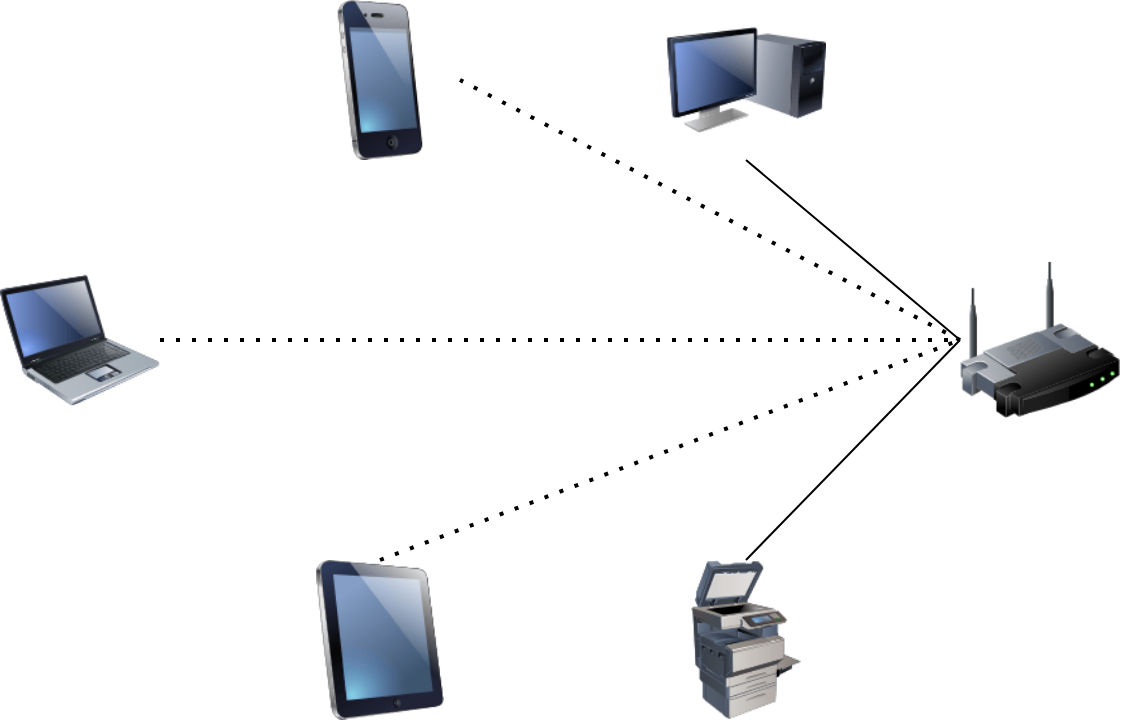 <mxfile version="20.4.0" type="github">
  <diagram id="PXq91wZtN5eZYQkSwG4x" name="Página-1">
    <mxGraphModel dx="1296" dy="853" grid="1" gridSize="10" guides="1" tooltips="1" connect="1" arrows="1" fold="1" page="1" pageScale="1" pageWidth="827" pageHeight="1169" math="0" shadow="0">
      <root>
        <mxCell id="0" />
        <mxCell id="1" parent="0" />
        <mxCell id="uQWu8ruuNyS1F5rA9HXr-1" value="" style="image;html=1;image=img/lib/clip_art/computers/Laptop_128x128.png" vertex="1" parent="1">
          <mxGeometry x="133" y="220" width="80" height="80" as="geometry" />
        </mxCell>
        <mxCell id="uQWu8ruuNyS1F5rA9HXr-2" value="" style="image;html=1;image=img/lib/clip_art/telecommunication/iPhone_128x128.png" vertex="1" parent="1">
          <mxGeometry x="283" y="90" width="80" height="80" as="geometry" />
        </mxCell>
        <mxCell id="uQWu8ruuNyS1F5rA9HXr-3" value="" style="image;html=1;image=img/lib/clip_art/computers/Monitor_Tower_128x128.png" vertex="1" parent="1">
          <mxGeometry x="466" y="90" width="80" height="80" as="geometry" />
        </mxCell>
        <mxCell id="uQWu8ruuNyS1F5rA9HXr-4" value="" style="image;html=1;image=img/lib/clip_art/computers/iPad_128x128.png" vertex="1" parent="1">
          <mxGeometry x="283" y="370" width="80" height="80" as="geometry" />
        </mxCell>
        <mxCell id="uQWu8ruuNyS1F5rA9HXr-5" value="" style="image;html=1;image=img/lib/clip_art/computers/Printer_Commercial_128x128.png" vertex="1" parent="1">
          <mxGeometry x="466" y="370" width="80" height="80" as="geometry" />
        </mxCell>
        <mxCell id="uQWu8ruuNyS1F5rA9HXr-8" value="" style="image;html=1;image=img/lib/clip_art/networking/Wireless_Router_128x128.png" vertex="1" parent="1">
          <mxGeometry x="613" y="220" width="80" height="80" as="geometry" />
        </mxCell>
        <mxCell id="uQWu8ruuNyS1F5rA9HXr-9" value="" style="endArrow=none;dashed=1;html=1;dashPattern=1 3;strokeWidth=2;rounded=0;exitX=1;exitY=0.5;exitDx=0;exitDy=0;entryX=0;entryY=0.5;entryDx=0;entryDy=0;" edge="1" parent="1" source="uQWu8ruuNyS1F5rA9HXr-1" target="uQWu8ruuNyS1F5rA9HXr-8">
          <mxGeometry width="50" height="50" relative="1" as="geometry">
            <mxPoint x="643" y="360" as="sourcePoint" />
            <mxPoint x="693" y="310" as="targetPoint" />
          </mxGeometry>
        </mxCell>
        <mxCell id="uQWu8ruuNyS1F5rA9HXr-10" value="" style="endArrow=none;dashed=1;html=1;dashPattern=1 3;strokeWidth=2;rounded=0;exitX=0;exitY=0.5;exitDx=0;exitDy=0;entryX=1;entryY=0.5;entryDx=0;entryDy=0;" edge="1" parent="1" source="uQWu8ruuNyS1F5rA9HXr-8" target="uQWu8ruuNyS1F5rA9HXr-2">
          <mxGeometry width="50" height="50" relative="1" as="geometry">
            <mxPoint x="223" y="270" as="sourcePoint" />
            <mxPoint x="623" y="270" as="targetPoint" />
          </mxGeometry>
        </mxCell>
        <mxCell id="uQWu8ruuNyS1F5rA9HXr-11" value="" style="endArrow=none;dashed=1;html=1;dashPattern=1 3;strokeWidth=2;rounded=0;exitX=0.5;exitY=0;exitDx=0;exitDy=0;entryX=0;entryY=0.5;entryDx=0;entryDy=0;" edge="1" parent="1" source="uQWu8ruuNyS1F5rA9HXr-4" target="uQWu8ruuNyS1F5rA9HXr-8">
          <mxGeometry width="50" height="50" relative="1" as="geometry">
            <mxPoint x="233" y="280" as="sourcePoint" />
            <mxPoint x="633" y="280" as="targetPoint" />
          </mxGeometry>
        </mxCell>
        <mxCell id="uQWu8ruuNyS1F5rA9HXr-12" value="" style="endArrow=none;html=1;rounded=0;exitX=0.5;exitY=0;exitDx=0;exitDy=0;entryX=0;entryY=0.5;entryDx=0;entryDy=0;" edge="1" parent="1" source="uQWu8ruuNyS1F5rA9HXr-5" target="uQWu8ruuNyS1F5rA9HXr-8">
          <mxGeometry width="50" height="50" relative="1" as="geometry">
            <mxPoint x="643" y="360" as="sourcePoint" />
            <mxPoint x="693" y="310" as="targetPoint" />
          </mxGeometry>
        </mxCell>
        <mxCell id="uQWu8ruuNyS1F5rA9HXr-13" value="" style="endArrow=none;html=1;rounded=0;exitX=0.5;exitY=1;exitDx=0;exitDy=0;entryX=0;entryY=0.5;entryDx=0;entryDy=0;" edge="1" parent="1" source="uQWu8ruuNyS1F5rA9HXr-3" target="uQWu8ruuNyS1F5rA9HXr-8">
          <mxGeometry width="50" height="50" relative="1" as="geometry">
            <mxPoint x="516.0" y="380" as="sourcePoint" />
            <mxPoint x="623" y="270" as="targetPoint" />
          </mxGeometry>
        </mxCell>
      </root>
    </mxGraphModel>
  </diagram>
</mxfile>
